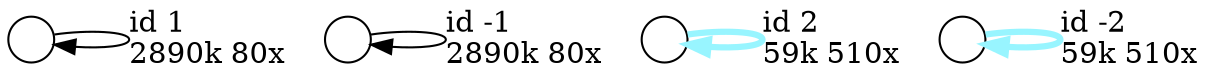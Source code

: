 digraph {
nodesep = 0.5;
node [shape = circle, label = "", height = 0.3];
"0" -> "0" [label = "id 1\l2890k 80x", color = "black"] ;
"1" -> "1" [label = "id -1\l2890k 80x", color = "black"] ;
"2" -> "2" [label = "id 2\l59k 510x", color = "cadetblue1" , penwidth = 3] ;
"3" -> "3" [label = "id -2\l59k 510x", color = "cadetblue1" , penwidth = 3] ;
}
